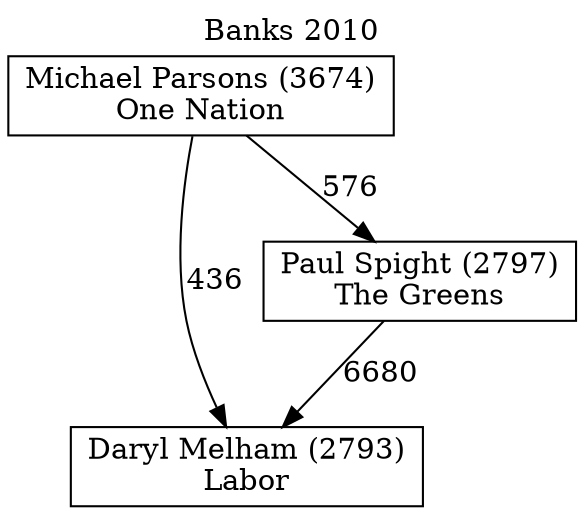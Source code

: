 // House preference flow
digraph "Daryl Melham (2793)_Banks_2010" {
	graph [label="Banks 2010" labelloc=t mclimit=10]
	node [shape=box]
	"Daryl Melham (2793)" [label="Daryl Melham (2793)
Labor"]
	"Paul Spight (2797)" [label="Paul Spight (2797)
The Greens"]
	"Michael Parsons (3674)" [label="Michael Parsons (3674)
One Nation"]
	"Paul Spight (2797)" -> "Daryl Melham (2793)" [label=6680]
	"Michael Parsons (3674)" -> "Paul Spight (2797)" [label=576]
	"Michael Parsons (3674)" -> "Daryl Melham (2793)" [label=436]
}
